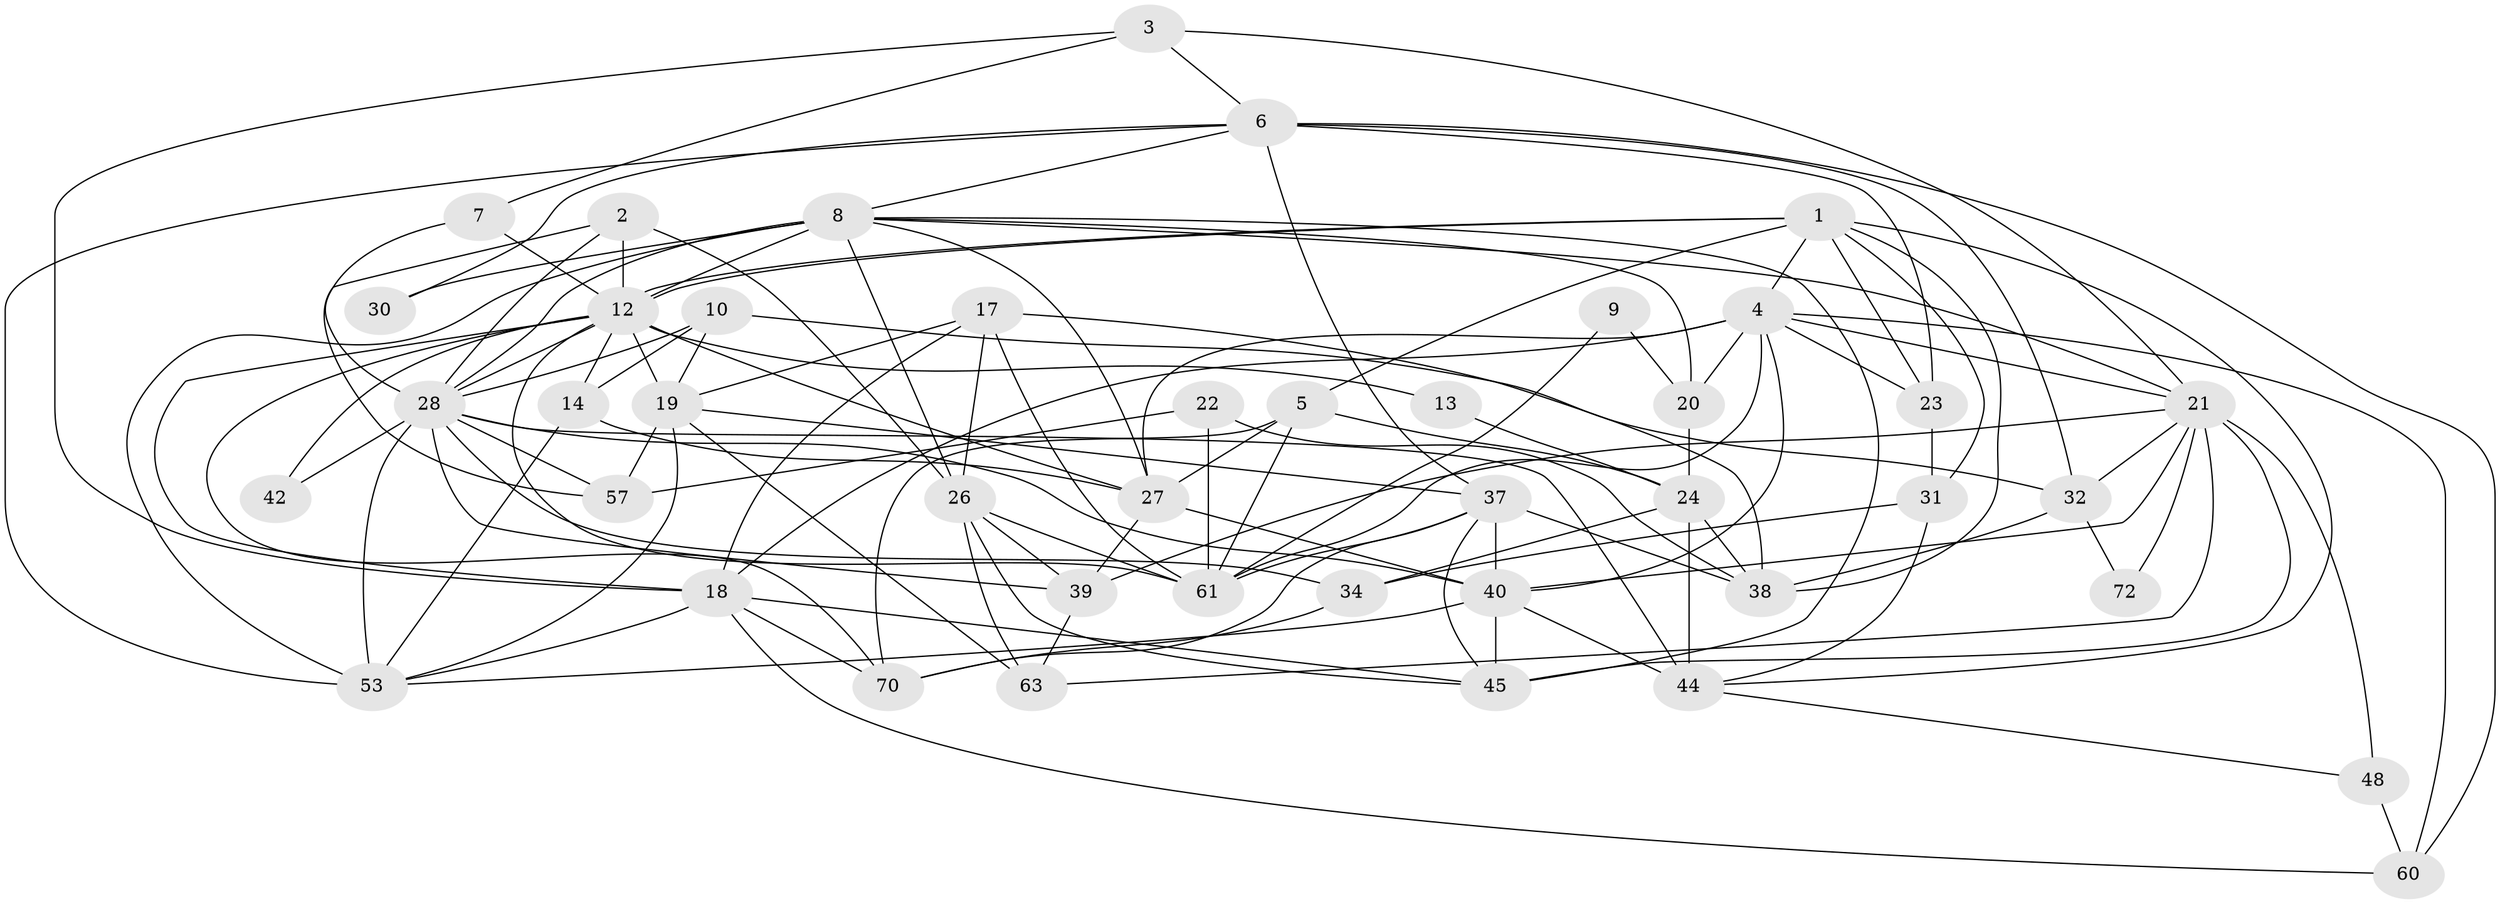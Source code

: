// original degree distribution, {4: 0.23255813953488372, 3: 0.26744186046511625, 2: 0.13953488372093023, 5: 0.23255813953488372, 7: 0.03488372093023256, 6: 0.08139534883720931, 8: 0.011627906976744186}
// Generated by graph-tools (version 1.1) at 2025/15/03/09/25 04:15:05]
// undirected, 43 vertices, 121 edges
graph export_dot {
graph [start="1"]
  node [color=gray90,style=filled];
  1 [super="+43"];
  2 [super="+77+25"];
  3;
  4 [super="+41"];
  5;
  6 [super="+83+11+47"];
  7;
  8 [super="+36"];
  9;
  10;
  12 [super="+16+15"];
  13;
  14 [super="+49"];
  17 [super="+35+58"];
  18 [super="+73+51"];
  19 [super="+67"];
  20 [super="+79"];
  21 [super="+84"];
  22;
  23 [super="+29"];
  24 [super="+86"];
  26 [super="+64"];
  27 [super="+66"];
  28 [super="+50+33"];
  30;
  31 [super="+62"];
  32;
  34;
  37 [super="+55"];
  38 [super="+65"];
  39 [super="+75"];
  40 [super="+59+69"];
  42;
  44 [super="+85"];
  45 [super="+81+56"];
  48;
  53 [super="+74"];
  57;
  60;
  61 [super="+71"];
  63 [super="+82"];
  70;
  72;
  1 -- 12;
  1 -- 12;
  1 -- 5;
  1 -- 38;
  1 -- 23;
  1 -- 44;
  1 -- 31;
  1 -- 4;
  2 -- 57;
  2 -- 26;
  2 -- 28;
  2 -- 12;
  3 -- 7;
  3 -- 21;
  3 -- 18;
  3 -- 6;
  4 -- 40;
  4 -- 18;
  4 -- 20;
  4 -- 21;
  4 -- 23;
  4 -- 27;
  4 -- 60;
  4 -- 61;
  5 -- 70;
  5 -- 61;
  5 -- 27;
  5 -- 24;
  6 -- 60;
  6 -- 30;
  6 -- 53;
  6 -- 8;
  6 -- 37;
  6 -- 32;
  6 -- 23;
  7 -- 28;
  7 -- 12;
  8 -- 12;
  8 -- 27;
  8 -- 28 [weight=2];
  8 -- 45;
  8 -- 20;
  8 -- 21;
  8 -- 53;
  8 -- 26;
  8 -- 30;
  9 -- 61;
  9 -- 20;
  10 -- 32;
  10 -- 19;
  10 -- 28;
  10 -- 14;
  12 -- 61;
  12 -- 27;
  12 -- 13;
  12 -- 70;
  12 -- 42;
  12 -- 18;
  12 -- 19;
  12 -- 28;
  12 -- 14;
  13 -- 24;
  14 -- 27;
  14 -- 53;
  17 -- 26;
  17 -- 18;
  17 -- 61;
  17 -- 38;
  17 -- 19;
  18 -- 70;
  18 -- 53;
  18 -- 45;
  18 -- 60;
  19 -- 57;
  19 -- 37;
  19 -- 63;
  19 -- 53;
  20 -- 24 [weight=2];
  21 -- 32;
  21 -- 48;
  21 -- 72;
  21 -- 45;
  21 -- 40;
  21 -- 39;
  21 -- 63;
  22 -- 57;
  22 -- 38;
  22 -- 61;
  23 -- 31;
  24 -- 38;
  24 -- 44;
  24 -- 34;
  26 -- 63;
  26 -- 45;
  26 -- 61;
  26 -- 39;
  27 -- 40;
  27 -- 39;
  28 -- 53 [weight=2];
  28 -- 40;
  28 -- 42 [weight=2];
  28 -- 44;
  28 -- 57;
  28 -- 34;
  28 -- 39;
  31 -- 44;
  31 -- 34;
  32 -- 72;
  32 -- 38;
  34 -- 70;
  37 -- 61;
  37 -- 38;
  37 -- 40 [weight=2];
  37 -- 70;
  37 -- 45;
  39 -- 63;
  40 -- 53;
  40 -- 45 [weight=2];
  40 -- 44 [weight=2];
  44 -- 48;
  48 -- 60;
}

